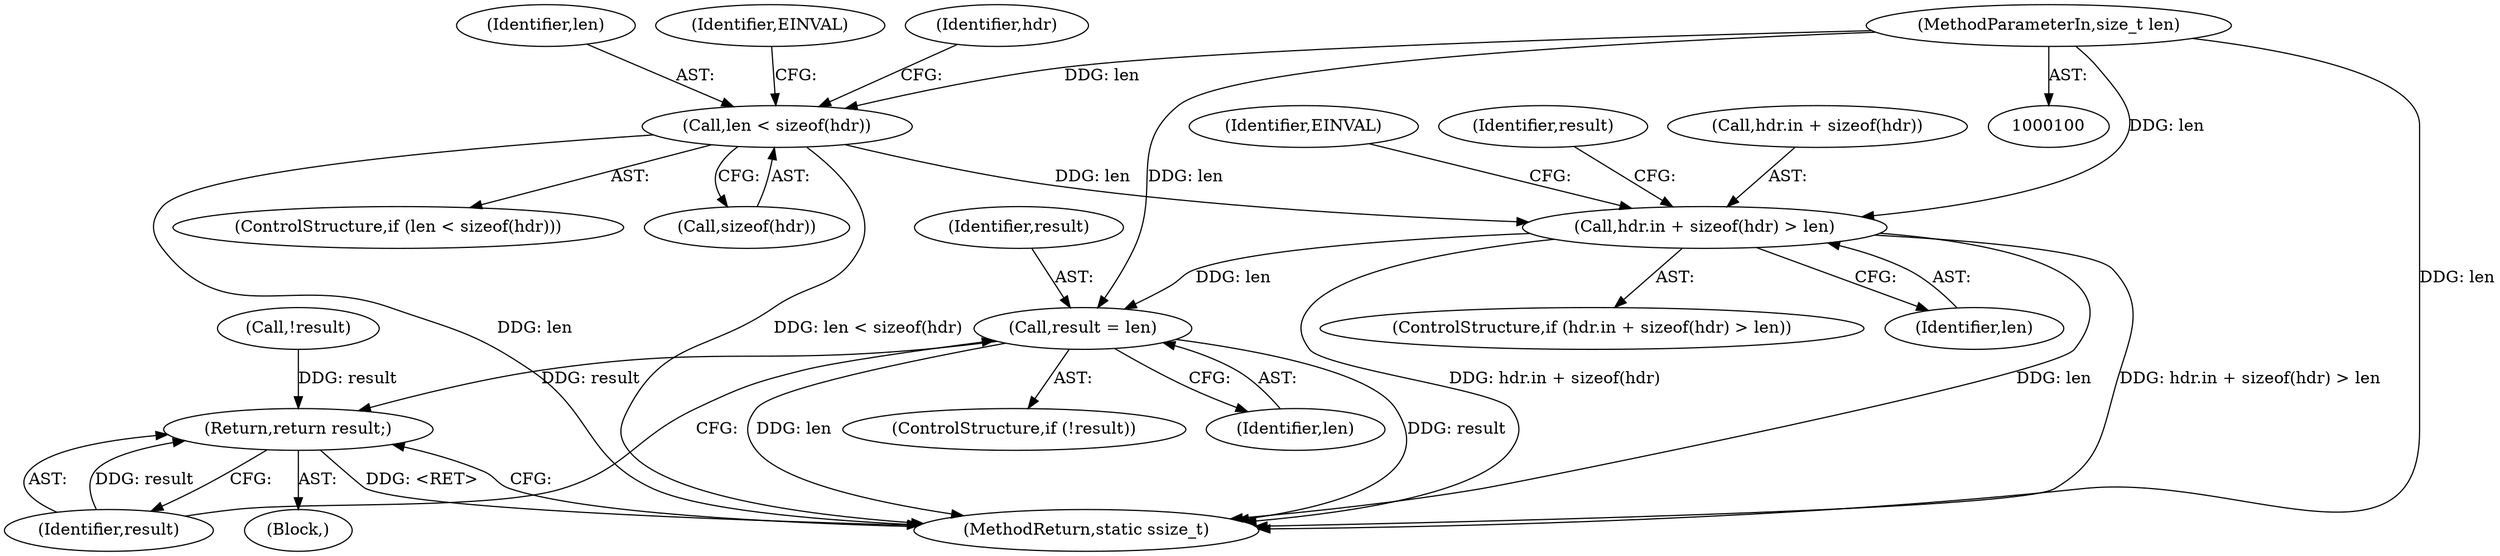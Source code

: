 digraph "0_linux_e6bd18f57aad1a2d1ef40e646d03ed0f2515c9e3@API" {
"1000151" [label="(Call,hdr.in + sizeof(hdr) > len)"];
"1000123" [label="(Call,len < sizeof(hdr))"];
"1000103" [label="(MethodParameterIn,size_t len)"];
"1000179" [label="(Call,result = len)"];
"1000182" [label="(Return,return result;)"];
"1000182" [label="(Return,return result;)"];
"1000122" [label="(ControlStructure,if (len < sizeof(hdr)))"];
"1000151" [label="(Call,hdr.in + sizeof(hdr) > len)"];
"1000177" [label="(Call,!result)"];
"1000180" [label="(Identifier,result)"];
"1000184" [label="(MethodReturn,static ssize_t)"];
"1000161" [label="(Identifier,EINVAL)"];
"1000124" [label="(Identifier,len)"];
"1000129" [label="(Identifier,EINVAL)"];
"1000183" [label="(Identifier,result)"];
"1000133" [label="(Identifier,hdr)"];
"1000125" [label="(Call,sizeof(hdr))"];
"1000103" [label="(MethodParameterIn,size_t len)"];
"1000163" [label="(Identifier,result)"];
"1000179" [label="(Call,result = len)"];
"1000176" [label="(ControlStructure,if (!result))"];
"1000152" [label="(Call,hdr.in + sizeof(hdr))"];
"1000150" [label="(ControlStructure,if (hdr.in + sizeof(hdr) > len))"];
"1000105" [label="(Block,)"];
"1000158" [label="(Identifier,len)"];
"1000123" [label="(Call,len < sizeof(hdr))"];
"1000181" [label="(Identifier,len)"];
"1000151" -> "1000150"  [label="AST: "];
"1000151" -> "1000158"  [label="CFG: "];
"1000152" -> "1000151"  [label="AST: "];
"1000158" -> "1000151"  [label="AST: "];
"1000161" -> "1000151"  [label="CFG: "];
"1000163" -> "1000151"  [label="CFG: "];
"1000151" -> "1000184"  [label="DDG: hdr.in + sizeof(hdr) > len"];
"1000151" -> "1000184"  [label="DDG: hdr.in + sizeof(hdr)"];
"1000151" -> "1000184"  [label="DDG: len"];
"1000123" -> "1000151"  [label="DDG: len"];
"1000103" -> "1000151"  [label="DDG: len"];
"1000151" -> "1000179"  [label="DDG: len"];
"1000123" -> "1000122"  [label="AST: "];
"1000123" -> "1000125"  [label="CFG: "];
"1000124" -> "1000123"  [label="AST: "];
"1000125" -> "1000123"  [label="AST: "];
"1000129" -> "1000123"  [label="CFG: "];
"1000133" -> "1000123"  [label="CFG: "];
"1000123" -> "1000184"  [label="DDG: len < sizeof(hdr)"];
"1000123" -> "1000184"  [label="DDG: len"];
"1000103" -> "1000123"  [label="DDG: len"];
"1000103" -> "1000100"  [label="AST: "];
"1000103" -> "1000184"  [label="DDG: len"];
"1000103" -> "1000179"  [label="DDG: len"];
"1000179" -> "1000176"  [label="AST: "];
"1000179" -> "1000181"  [label="CFG: "];
"1000180" -> "1000179"  [label="AST: "];
"1000181" -> "1000179"  [label="AST: "];
"1000183" -> "1000179"  [label="CFG: "];
"1000179" -> "1000184"  [label="DDG: len"];
"1000179" -> "1000184"  [label="DDG: result"];
"1000179" -> "1000182"  [label="DDG: result"];
"1000182" -> "1000105"  [label="AST: "];
"1000182" -> "1000183"  [label="CFG: "];
"1000183" -> "1000182"  [label="AST: "];
"1000184" -> "1000182"  [label="CFG: "];
"1000182" -> "1000184"  [label="DDG: <RET>"];
"1000183" -> "1000182"  [label="DDG: result"];
"1000177" -> "1000182"  [label="DDG: result"];
}
